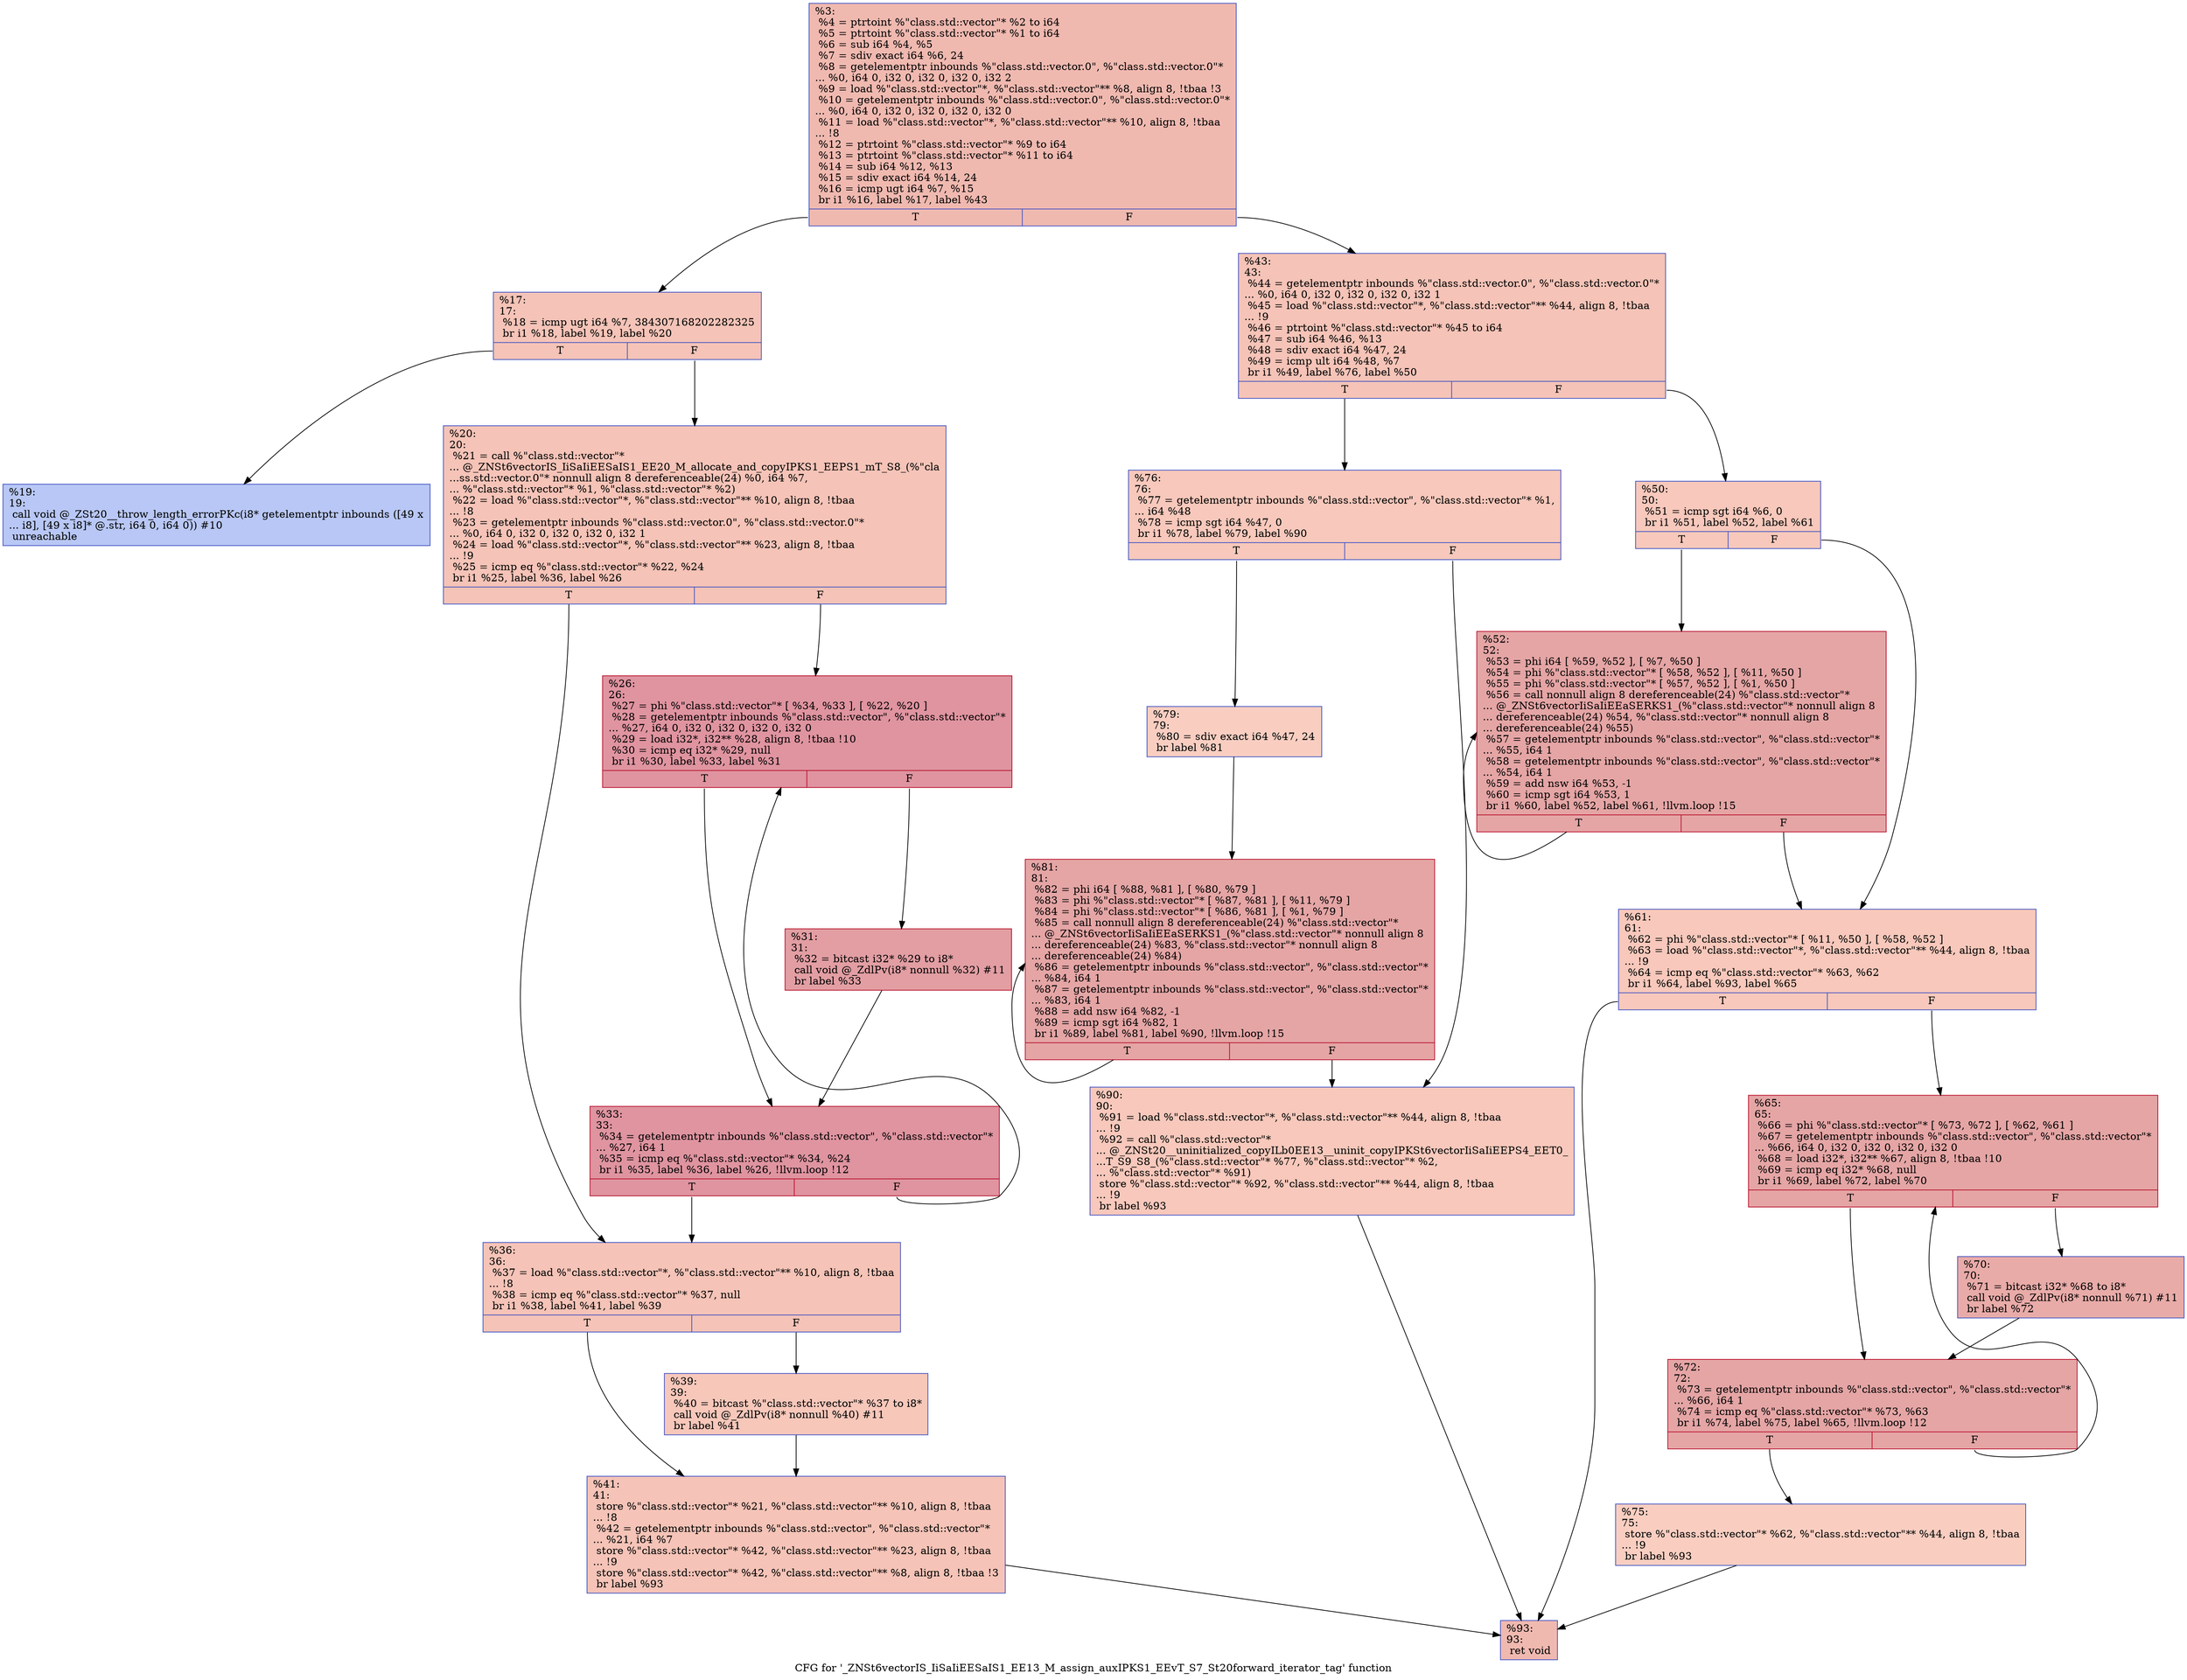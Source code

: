 digraph "CFG for '_ZNSt6vectorIS_IiSaIiEESaIS1_EE13_M_assign_auxIPKS1_EEvT_S7_St20forward_iterator_tag' function" {
	label="CFG for '_ZNSt6vectorIS_IiSaIiEESaIS1_EE13_M_assign_auxIPKS1_EEvT_S7_St20forward_iterator_tag' function";

	Node0x55b22b2daa10 [shape=record,color="#3d50c3ff", style=filled, fillcolor="#de614d70",label="{%3:\l  %4 = ptrtoint %\"class.std::vector\"* %2 to i64\l  %5 = ptrtoint %\"class.std::vector\"* %1 to i64\l  %6 = sub i64 %4, %5\l  %7 = sdiv exact i64 %6, 24\l  %8 = getelementptr inbounds %\"class.std::vector.0\", %\"class.std::vector.0\"*\l... %0, i64 0, i32 0, i32 0, i32 0, i32 2\l  %9 = load %\"class.std::vector\"*, %\"class.std::vector\"** %8, align 8, !tbaa !3\l  %10 = getelementptr inbounds %\"class.std::vector.0\", %\"class.std::vector.0\"*\l... %0, i64 0, i32 0, i32 0, i32 0, i32 0\l  %11 = load %\"class.std::vector\"*, %\"class.std::vector\"** %10, align 8, !tbaa\l... !8\l  %12 = ptrtoint %\"class.std::vector\"* %9 to i64\l  %13 = ptrtoint %\"class.std::vector\"* %11 to i64\l  %14 = sub i64 %12, %13\l  %15 = sdiv exact i64 %14, 24\l  %16 = icmp ugt i64 %7, %15\l  br i1 %16, label %17, label %43\l|{<s0>T|<s1>F}}"];
	Node0x55b22b2daa10:s0 -> Node0x55b22b2daad0;
	Node0x55b22b2daa10:s1 -> Node0x55b22b2db260;
	Node0x55b22b2daad0 [shape=record,color="#3d50c3ff", style=filled, fillcolor="#e8765c70",label="{%17:\l17:                                               \l  %18 = icmp ugt i64 %7, 384307168202282325\l  br i1 %18, label %19, label %20\l|{<s0>T|<s1>F}}"];
	Node0x55b22b2daad0:s0 -> Node0x55b22b2db360;
	Node0x55b22b2daad0:s1 -> Node0x55b22b2db3b0;
	Node0x55b22b2db360 [shape=record,color="#3d50c3ff", style=filled, fillcolor="#5f7fe870",label="{%19:\l19:                                               \l  call void @_ZSt20__throw_length_errorPKc(i8* getelementptr inbounds ([49 x\l... i8], [49 x i8]* @.str, i64 0, i64 0)) #10\l  unreachable\l}"];
	Node0x55b22b2db3b0 [shape=record,color="#3d50c3ff", style=filled, fillcolor="#e8765c70",label="{%20:\l20:                                               \l  %21 = call %\"class.std::vector\"*\l... @_ZNSt6vectorIS_IiSaIiEESaIS1_EE20_M_allocate_and_copyIPKS1_EEPS1_mT_S8_(%\"cla\l...ss.std::vector.0\"* nonnull align 8 dereferenceable(24) %0, i64 %7,\l... %\"class.std::vector\"* %1, %\"class.std::vector\"* %2)\l  %22 = load %\"class.std::vector\"*, %\"class.std::vector\"** %10, align 8, !tbaa\l... !8\l  %23 = getelementptr inbounds %\"class.std::vector.0\", %\"class.std::vector.0\"*\l... %0, i64 0, i32 0, i32 0, i32 0, i32 1\l  %24 = load %\"class.std::vector\"*, %\"class.std::vector\"** %23, align 8, !tbaa\l... !9\l  %25 = icmp eq %\"class.std::vector\"* %22, %24\l  br i1 %25, label %36, label %26\l|{<s0>T|<s1>F}}"];
	Node0x55b22b2db3b0:s0 -> Node0x55b22b2db680;
	Node0x55b22b2db3b0:s1 -> Node0x55b22b296fd0;
	Node0x55b22b296fd0 [shape=record,color="#b70d28ff", style=filled, fillcolor="#b70d2870",label="{%26:\l26:                                               \l  %27 = phi %\"class.std::vector\"* [ %34, %33 ], [ %22, %20 ]\l  %28 = getelementptr inbounds %\"class.std::vector\", %\"class.std::vector\"*\l... %27, i64 0, i32 0, i32 0, i32 0, i32 0\l  %29 = load i32*, i32** %28, align 8, !tbaa !10\l  %30 = icmp eq i32* %29, null\l  br i1 %30, label %33, label %31\l|{<s0>T|<s1>F}}"];
	Node0x55b22b296fd0:s0 -> Node0x55b22b2970d0;
	Node0x55b22b296fd0:s1 -> Node0x55b22b2dbfa0;
	Node0x55b22b2dbfa0 [shape=record,color="#b70d28ff", style=filled, fillcolor="#be242e70",label="{%31:\l31:                                               \l  %32 = bitcast i32* %29 to i8*\l  call void @_ZdlPv(i8* nonnull %32) #11\l  br label %33\l}"];
	Node0x55b22b2dbfa0 -> Node0x55b22b2970d0;
	Node0x55b22b2970d0 [shape=record,color="#b70d28ff", style=filled, fillcolor="#b70d2870",label="{%33:\l33:                                               \l  %34 = getelementptr inbounds %\"class.std::vector\", %\"class.std::vector\"*\l... %27, i64 1\l  %35 = icmp eq %\"class.std::vector\"* %34, %24\l  br i1 %35, label %36, label %26, !llvm.loop !12\l|{<s0>T|<s1>F}}"];
	Node0x55b22b2970d0:s0 -> Node0x55b22b2db680;
	Node0x55b22b2970d0:s1 -> Node0x55b22b296fd0;
	Node0x55b22b2db680 [shape=record,color="#3d50c3ff", style=filled, fillcolor="#e8765c70",label="{%36:\l36:                                               \l  %37 = load %\"class.std::vector\"*, %\"class.std::vector\"** %10, align 8, !tbaa\l... !8\l  %38 = icmp eq %\"class.std::vector\"* %37, null\l  br i1 %38, label %41, label %39\l|{<s0>T|<s1>F}}"];
	Node0x55b22b2db680:s0 -> Node0x55b22b2dc550;
	Node0x55b22b2db680:s1 -> Node0x55b22b2dc5a0;
	Node0x55b22b2dc5a0 [shape=record,color="#3d50c3ff", style=filled, fillcolor="#ec7f6370",label="{%39:\l39:                                               \l  %40 = bitcast %\"class.std::vector\"* %37 to i8*\l  call void @_ZdlPv(i8* nonnull %40) #11\l  br label %41\l}"];
	Node0x55b22b2dc5a0 -> Node0x55b22b2dc550;
	Node0x55b22b2dc550 [shape=record,color="#3d50c3ff", style=filled, fillcolor="#e8765c70",label="{%41:\l41:                                               \l  store %\"class.std::vector\"* %21, %\"class.std::vector\"** %10, align 8, !tbaa\l... !8\l  %42 = getelementptr inbounds %\"class.std::vector\", %\"class.std::vector\"*\l... %21, i64 %7\l  store %\"class.std::vector\"* %42, %\"class.std::vector\"** %23, align 8, !tbaa\l... !9\l  store %\"class.std::vector\"* %42, %\"class.std::vector\"** %8, align 8, !tbaa !3\l  br label %93\l}"];
	Node0x55b22b2dc550 -> Node0x55b22b2dcae0;
	Node0x55b22b2db260 [shape=record,color="#3d50c3ff", style=filled, fillcolor="#e8765c70",label="{%43:\l43:                                               \l  %44 = getelementptr inbounds %\"class.std::vector.0\", %\"class.std::vector.0\"*\l... %0, i64 0, i32 0, i32 0, i32 0, i32 1\l  %45 = load %\"class.std::vector\"*, %\"class.std::vector\"** %44, align 8, !tbaa\l... !9\l  %46 = ptrtoint %\"class.std::vector\"* %45 to i64\l  %47 = sub i64 %46, %13\l  %48 = sdiv exact i64 %47, 24\l  %49 = icmp ult i64 %48, %7\l  br i1 %49, label %76, label %50\l|{<s0>T|<s1>F}}"];
	Node0x55b22b2db260:s0 -> Node0x55b22b2dcf50;
	Node0x55b22b2db260:s1 -> Node0x55b22b2dcfa0;
	Node0x55b22b2dcfa0 [shape=record,color="#3d50c3ff", style=filled, fillcolor="#ed836670",label="{%50:\l50:                                               \l  %51 = icmp sgt i64 %6, 0\l  br i1 %51, label %52, label %61\l|{<s0>T|<s1>F}}"];
	Node0x55b22b2dcfa0:s0 -> Node0x55b22b2dd130;
	Node0x55b22b2dcfa0:s1 -> Node0x55b22b2dd180;
	Node0x55b22b2dd130 [shape=record,color="#b70d28ff", style=filled, fillcolor="#c5333470",label="{%52:\l52:                                               \l  %53 = phi i64 [ %59, %52 ], [ %7, %50 ]\l  %54 = phi %\"class.std::vector\"* [ %58, %52 ], [ %11, %50 ]\l  %55 = phi %\"class.std::vector\"* [ %57, %52 ], [ %1, %50 ]\l  %56 = call nonnull align 8 dereferenceable(24) %\"class.std::vector\"*\l... @_ZNSt6vectorIiSaIiEEaSERKS1_(%\"class.std::vector\"* nonnull align 8\l... dereferenceable(24) %54, %\"class.std::vector\"* nonnull align 8\l... dereferenceable(24) %55)\l  %57 = getelementptr inbounds %\"class.std::vector\", %\"class.std::vector\"*\l... %55, i64 1\l  %58 = getelementptr inbounds %\"class.std::vector\", %\"class.std::vector\"*\l... %54, i64 1\l  %59 = add nsw i64 %53, -1\l  %60 = icmp sgt i64 %53, 1\l  br i1 %60, label %52, label %61, !llvm.loop !15\l|{<s0>T|<s1>F}}"];
	Node0x55b22b2dd130:s0 -> Node0x55b22b2dd130;
	Node0x55b22b2dd130:s1 -> Node0x55b22b2dd180;
	Node0x55b22b2dd180 [shape=record,color="#3d50c3ff", style=filled, fillcolor="#ed836670",label="{%61:\l61:                                               \l  %62 = phi %\"class.std::vector\"* [ %11, %50 ], [ %58, %52 ]\l  %63 = load %\"class.std::vector\"*, %\"class.std::vector\"** %44, align 8, !tbaa\l... !9\l  %64 = icmp eq %\"class.std::vector\"* %63, %62\l  br i1 %64, label %93, label %65\l|{<s0>T|<s1>F}}"];
	Node0x55b22b2dd180:s0 -> Node0x55b22b2dcae0;
	Node0x55b22b2dd180:s1 -> Node0x55b22b2de000;
	Node0x55b22b2de000 [shape=record,color="#b70d28ff", style=filled, fillcolor="#c5333470",label="{%65:\l65:                                               \l  %66 = phi %\"class.std::vector\"* [ %73, %72 ], [ %62, %61 ]\l  %67 = getelementptr inbounds %\"class.std::vector\", %\"class.std::vector\"*\l... %66, i64 0, i32 0, i32 0, i32 0, i32 0\l  %68 = load i32*, i32** %67, align 8, !tbaa !10\l  %69 = icmp eq i32* %68, null\l  br i1 %69, label %72, label %70\l|{<s0>T|<s1>F}}"];
	Node0x55b22b2de000:s0 -> Node0x55b22b2de100;
	Node0x55b22b2de000:s1 -> Node0x55b22b2de420;
	Node0x55b22b2de420 [shape=record,color="#3d50c3ff", style=filled, fillcolor="#cc403a70",label="{%70:\l70:                                               \l  %71 = bitcast i32* %68 to i8*\l  call void @_ZdlPv(i8* nonnull %71) #11\l  br label %72\l}"];
	Node0x55b22b2de420 -> Node0x55b22b2de100;
	Node0x55b22b2de100 [shape=record,color="#b70d28ff", style=filled, fillcolor="#c5333470",label="{%72:\l72:                                               \l  %73 = getelementptr inbounds %\"class.std::vector\", %\"class.std::vector\"*\l... %66, i64 1\l  %74 = icmp eq %\"class.std::vector\"* %73, %63\l  br i1 %74, label %75, label %65, !llvm.loop !12\l|{<s0>T|<s1>F}}"];
	Node0x55b22b2de100:s0 -> Node0x55b22b2de820;
	Node0x55b22b2de100:s1 -> Node0x55b22b2de000;
	Node0x55b22b2de820 [shape=record,color="#3d50c3ff", style=filled, fillcolor="#f2907270",label="{%75:\l75:                                               \l  store %\"class.std::vector\"* %62, %\"class.std::vector\"** %44, align 8, !tbaa\l... !9\l  br label %93\l}"];
	Node0x55b22b2de820 -> Node0x55b22b2dcae0;
	Node0x55b22b2dcf50 [shape=record,color="#3d50c3ff", style=filled, fillcolor="#ed836670",label="{%76:\l76:                                               \l  %77 = getelementptr inbounds %\"class.std::vector\", %\"class.std::vector\"* %1,\l... i64 %48\l  %78 = icmp sgt i64 %47, 0\l  br i1 %78, label %79, label %90\l|{<s0>T|<s1>F}}"];
	Node0x55b22b2dcf50:s0 -> Node0x55b22b2deb50;
	Node0x55b22b2dcf50:s1 -> Node0x55b22b2deba0;
	Node0x55b22b2deb50 [shape=record,color="#3d50c3ff", style=filled, fillcolor="#f2907270",label="{%79:\l79:                                               \l  %80 = sdiv exact i64 %47, 24\l  br label %81\l}"];
	Node0x55b22b2deb50 -> Node0x55b22b2ded30;
	Node0x55b22b2ded30 [shape=record,color="#b70d28ff", style=filled, fillcolor="#c5333470",label="{%81:\l81:                                               \l  %82 = phi i64 [ %88, %81 ], [ %80, %79 ]\l  %83 = phi %\"class.std::vector\"* [ %87, %81 ], [ %11, %79 ]\l  %84 = phi %\"class.std::vector\"* [ %86, %81 ], [ %1, %79 ]\l  %85 = call nonnull align 8 dereferenceable(24) %\"class.std::vector\"*\l... @_ZNSt6vectorIiSaIiEEaSERKS1_(%\"class.std::vector\"* nonnull align 8\l... dereferenceable(24) %83, %\"class.std::vector\"* nonnull align 8\l... dereferenceable(24) %84)\l  %86 = getelementptr inbounds %\"class.std::vector\", %\"class.std::vector\"*\l... %84, i64 1\l  %87 = getelementptr inbounds %\"class.std::vector\", %\"class.std::vector\"*\l... %83, i64 1\l  %88 = add nsw i64 %82, -1\l  %89 = icmp sgt i64 %82, 1\l  br i1 %89, label %81, label %90, !llvm.loop !15\l|{<s0>T|<s1>F}}"];
	Node0x55b22b2ded30:s0 -> Node0x55b22b2ded30;
	Node0x55b22b2ded30:s1 -> Node0x55b22b2deba0;
	Node0x55b22b2deba0 [shape=record,color="#3d50c3ff", style=filled, fillcolor="#ed836670",label="{%90:\l90:                                               \l  %91 = load %\"class.std::vector\"*, %\"class.std::vector\"** %44, align 8, !tbaa\l... !9\l  %92 = call %\"class.std::vector\"*\l... @_ZNSt20__uninitialized_copyILb0EE13__uninit_copyIPKSt6vectorIiSaIiEEPS4_EET0_\l...T_S9_S8_(%\"class.std::vector\"* %77, %\"class.std::vector\"* %2,\l... %\"class.std::vector\"* %91)\l  store %\"class.std::vector\"* %92, %\"class.std::vector\"** %44, align 8, !tbaa\l... !9\l  br label %93\l}"];
	Node0x55b22b2deba0 -> Node0x55b22b2dcae0;
	Node0x55b22b2dcae0 [shape=record,color="#3d50c3ff", style=filled, fillcolor="#de614d70",label="{%93:\l93:                                               \l  ret void\l}"];
}
